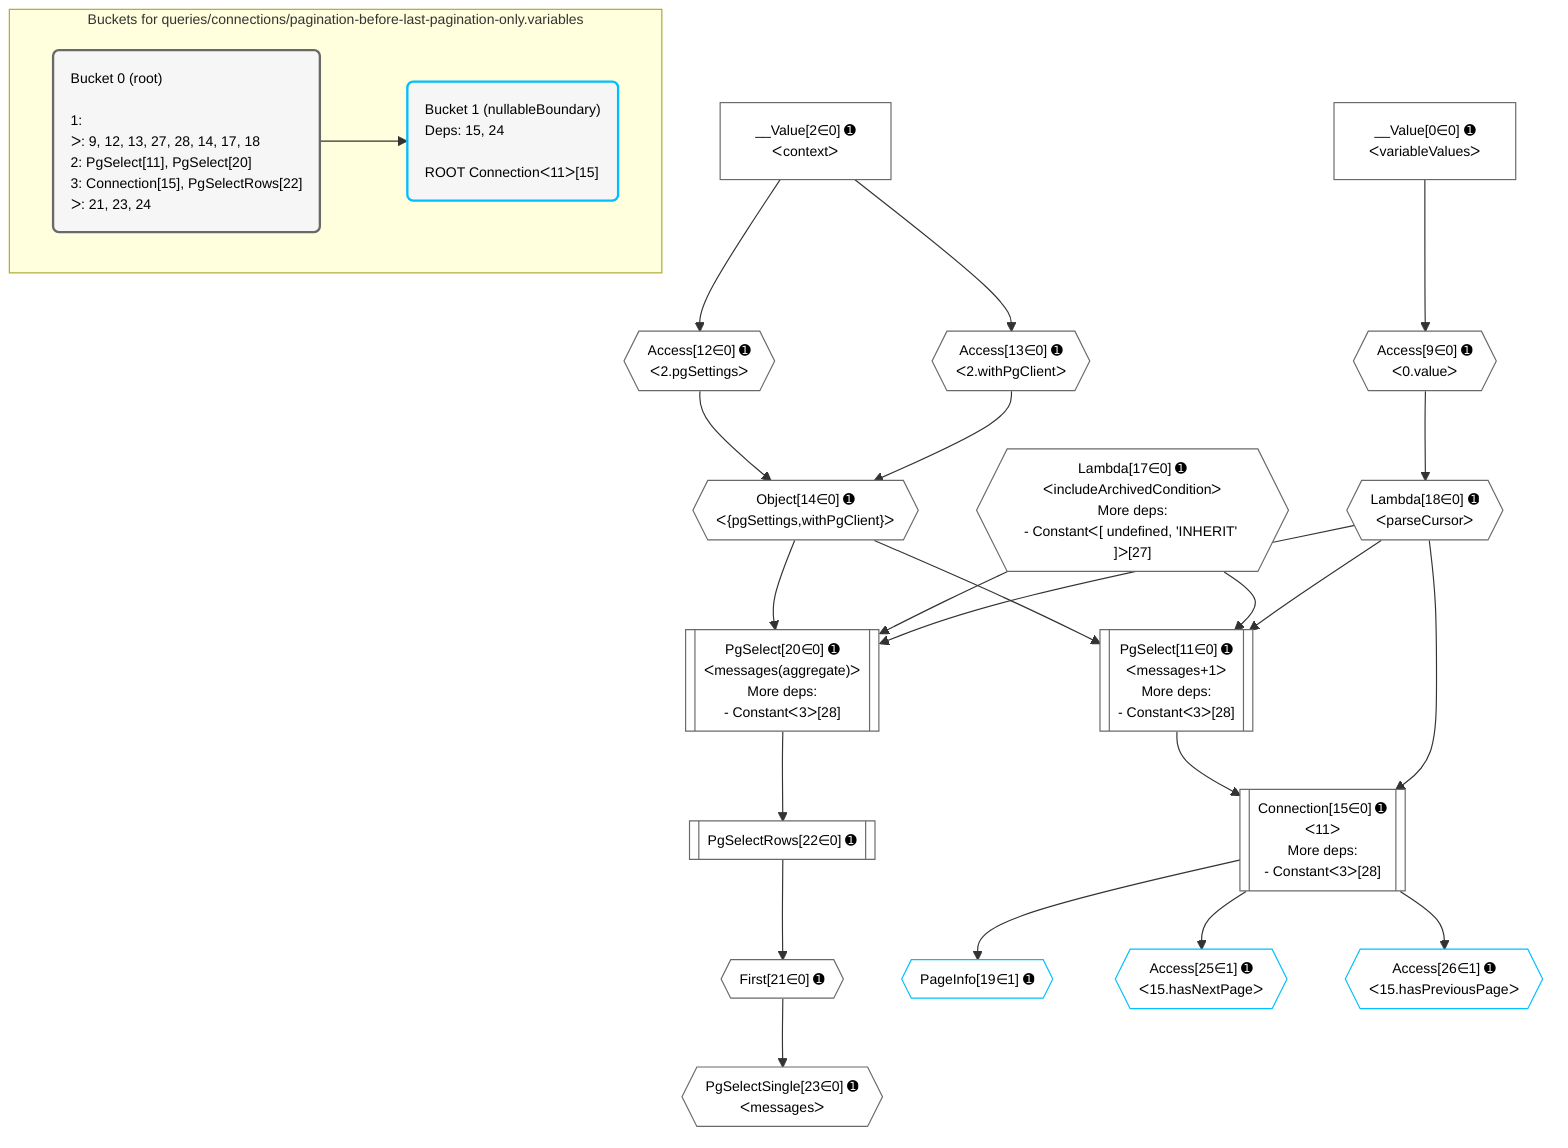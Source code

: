 %%{init: {'themeVariables': { 'fontSize': '12px'}}}%%
graph TD
    classDef path fill:#eee,stroke:#000,color:#000
    classDef plan fill:#fff,stroke-width:1px,color:#000
    classDef itemplan fill:#fff,stroke-width:2px,color:#000
    classDef unbatchedplan fill:#dff,stroke-width:1px,color:#000
    classDef sideeffectplan fill:#fcc,stroke-width:2px,color:#000
    classDef bucket fill:#f6f6f6,color:#000,stroke-width:2px,text-align:left

    subgraph "Buckets for queries/connections/pagination-before-last-pagination-only.variables"
    Bucket0("Bucket 0 (root)<br /><br />1: <br />ᐳ: 9, 12, 13, 27, 28, 14, 17, 18<br />2: PgSelect[11], PgSelect[20]<br />3: Connection[15], PgSelectRows[22]<br />ᐳ: 21, 23, 24"):::bucket
    Bucket1("Bucket 1 (nullableBoundary)<br />Deps: 15, 24<br /><br />ROOT Connectionᐸ11ᐳ[15]"):::bucket
    end
    Bucket0 --> Bucket1

    %% plan dependencies
    PgSelect11[["PgSelect[11∈0] ➊<br />ᐸmessages+1ᐳ<br />More deps:<br />- Constantᐸ3ᐳ[28]"]]:::plan
    Object14{{"Object[14∈0] ➊<br />ᐸ{pgSettings,withPgClient}ᐳ"}}:::plan
    Lambda17{{"Lambda[17∈0] ➊<br />ᐸincludeArchivedConditionᐳ<br />More deps:<br />- Constantᐸ[ undefined, 'INHERIT' ]ᐳ[27]"}}:::plan
    Lambda18{{"Lambda[18∈0] ➊<br />ᐸparseCursorᐳ"}}:::plan
    Object14 & Lambda17 & Lambda18 --> PgSelect11
    PgSelect20[["PgSelect[20∈0] ➊<br />ᐸmessages(aggregate)ᐳ<br />More deps:<br />- Constantᐸ3ᐳ[28]"]]:::plan
    Object14 & Lambda17 & Lambda18 --> PgSelect20
    Connection15[["Connection[15∈0] ➊<br />ᐸ11ᐳ<br />More deps:<br />- Constantᐸ3ᐳ[28]"]]:::plan
    PgSelect11 & Lambda18 --> Connection15
    Access12{{"Access[12∈0] ➊<br />ᐸ2.pgSettingsᐳ"}}:::plan
    Access13{{"Access[13∈0] ➊<br />ᐸ2.withPgClientᐳ"}}:::plan
    Access12 & Access13 --> Object14
    Access9{{"Access[9∈0] ➊<br />ᐸ0.valueᐳ"}}:::plan
    __Value0["__Value[0∈0] ➊<br />ᐸvariableValuesᐳ"]:::plan
    __Value0 --> Access9
    __Value2["__Value[2∈0] ➊<br />ᐸcontextᐳ"]:::plan
    __Value2 --> Access12
    __Value2 --> Access13
    Access9 --> Lambda18
    First21{{"First[21∈0] ➊"}}:::plan
    PgSelectRows22[["PgSelectRows[22∈0] ➊"]]:::plan
    PgSelectRows22 --> First21
    PgSelect20 --> PgSelectRows22
    PgSelectSingle23{{"PgSelectSingle[23∈0] ➊<br />ᐸmessagesᐳ"}}:::plan
    First21 --> PgSelectSingle23
    PageInfo19{{"PageInfo[19∈1] ➊"}}:::plan
    Connection15 --> PageInfo19
    Access25{{"Access[25∈1] ➊<br />ᐸ15.hasNextPageᐳ"}}:::plan
    Connection15 --> Access25
    Access26{{"Access[26∈1] ➊<br />ᐸ15.hasPreviousPageᐳ"}}:::plan
    Connection15 --> Access26

    %% define steps
    classDef bucket0 stroke:#696969
    class Bucket0,__Value0,__Value2,Access9,PgSelect11,Access12,Access13,Object14,Connection15,Lambda17,Lambda18,PgSelect20,First21,PgSelectRows22,PgSelectSingle23 bucket0
    classDef bucket1 stroke:#00bfff
    class Bucket1,PageInfo19,Access25,Access26 bucket1